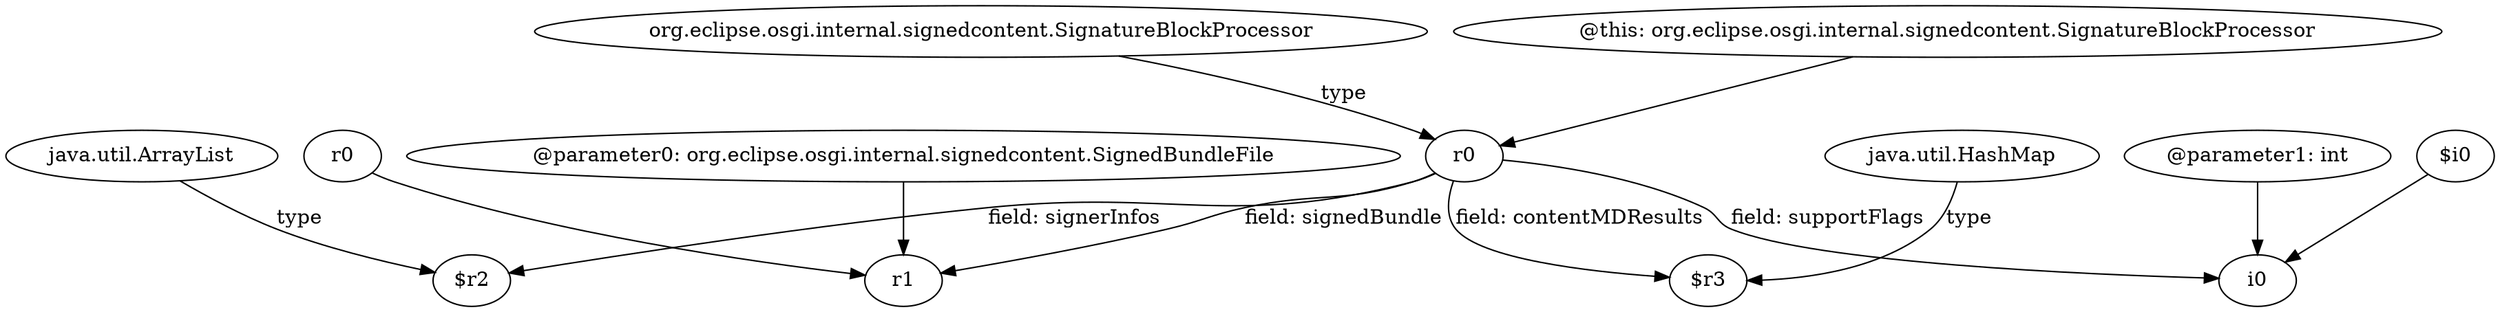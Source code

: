 digraph g {
0[label="r0"]
1[label="$r2"]
0->1[label="field: signerInfos"]
2[label="r1"]
0->2[label="field: signedBundle"]
3[label="i0"]
0->3[label="field: supportFlags"]
4[label="org.eclipse.osgi.internal.signedcontent.SignatureBlockProcessor"]
4->0[label="type"]
5[label="@this: org.eclipse.osgi.internal.signedcontent.SignatureBlockProcessor"]
5->0[label=""]
6[label="@parameter0: org.eclipse.osgi.internal.signedcontent.SignedBundleFile"]
6->2[label=""]
7[label="@parameter1: int"]
7->3[label=""]
8[label="java.util.ArrayList"]
8->1[label="type"]
9[label="java.util.HashMap"]
10[label="$r3"]
9->10[label="type"]
0->10[label="field: contentMDResults"]
11[label="$i0"]
11->3[label=""]
12[label="r0"]
12->2[label=""]
}